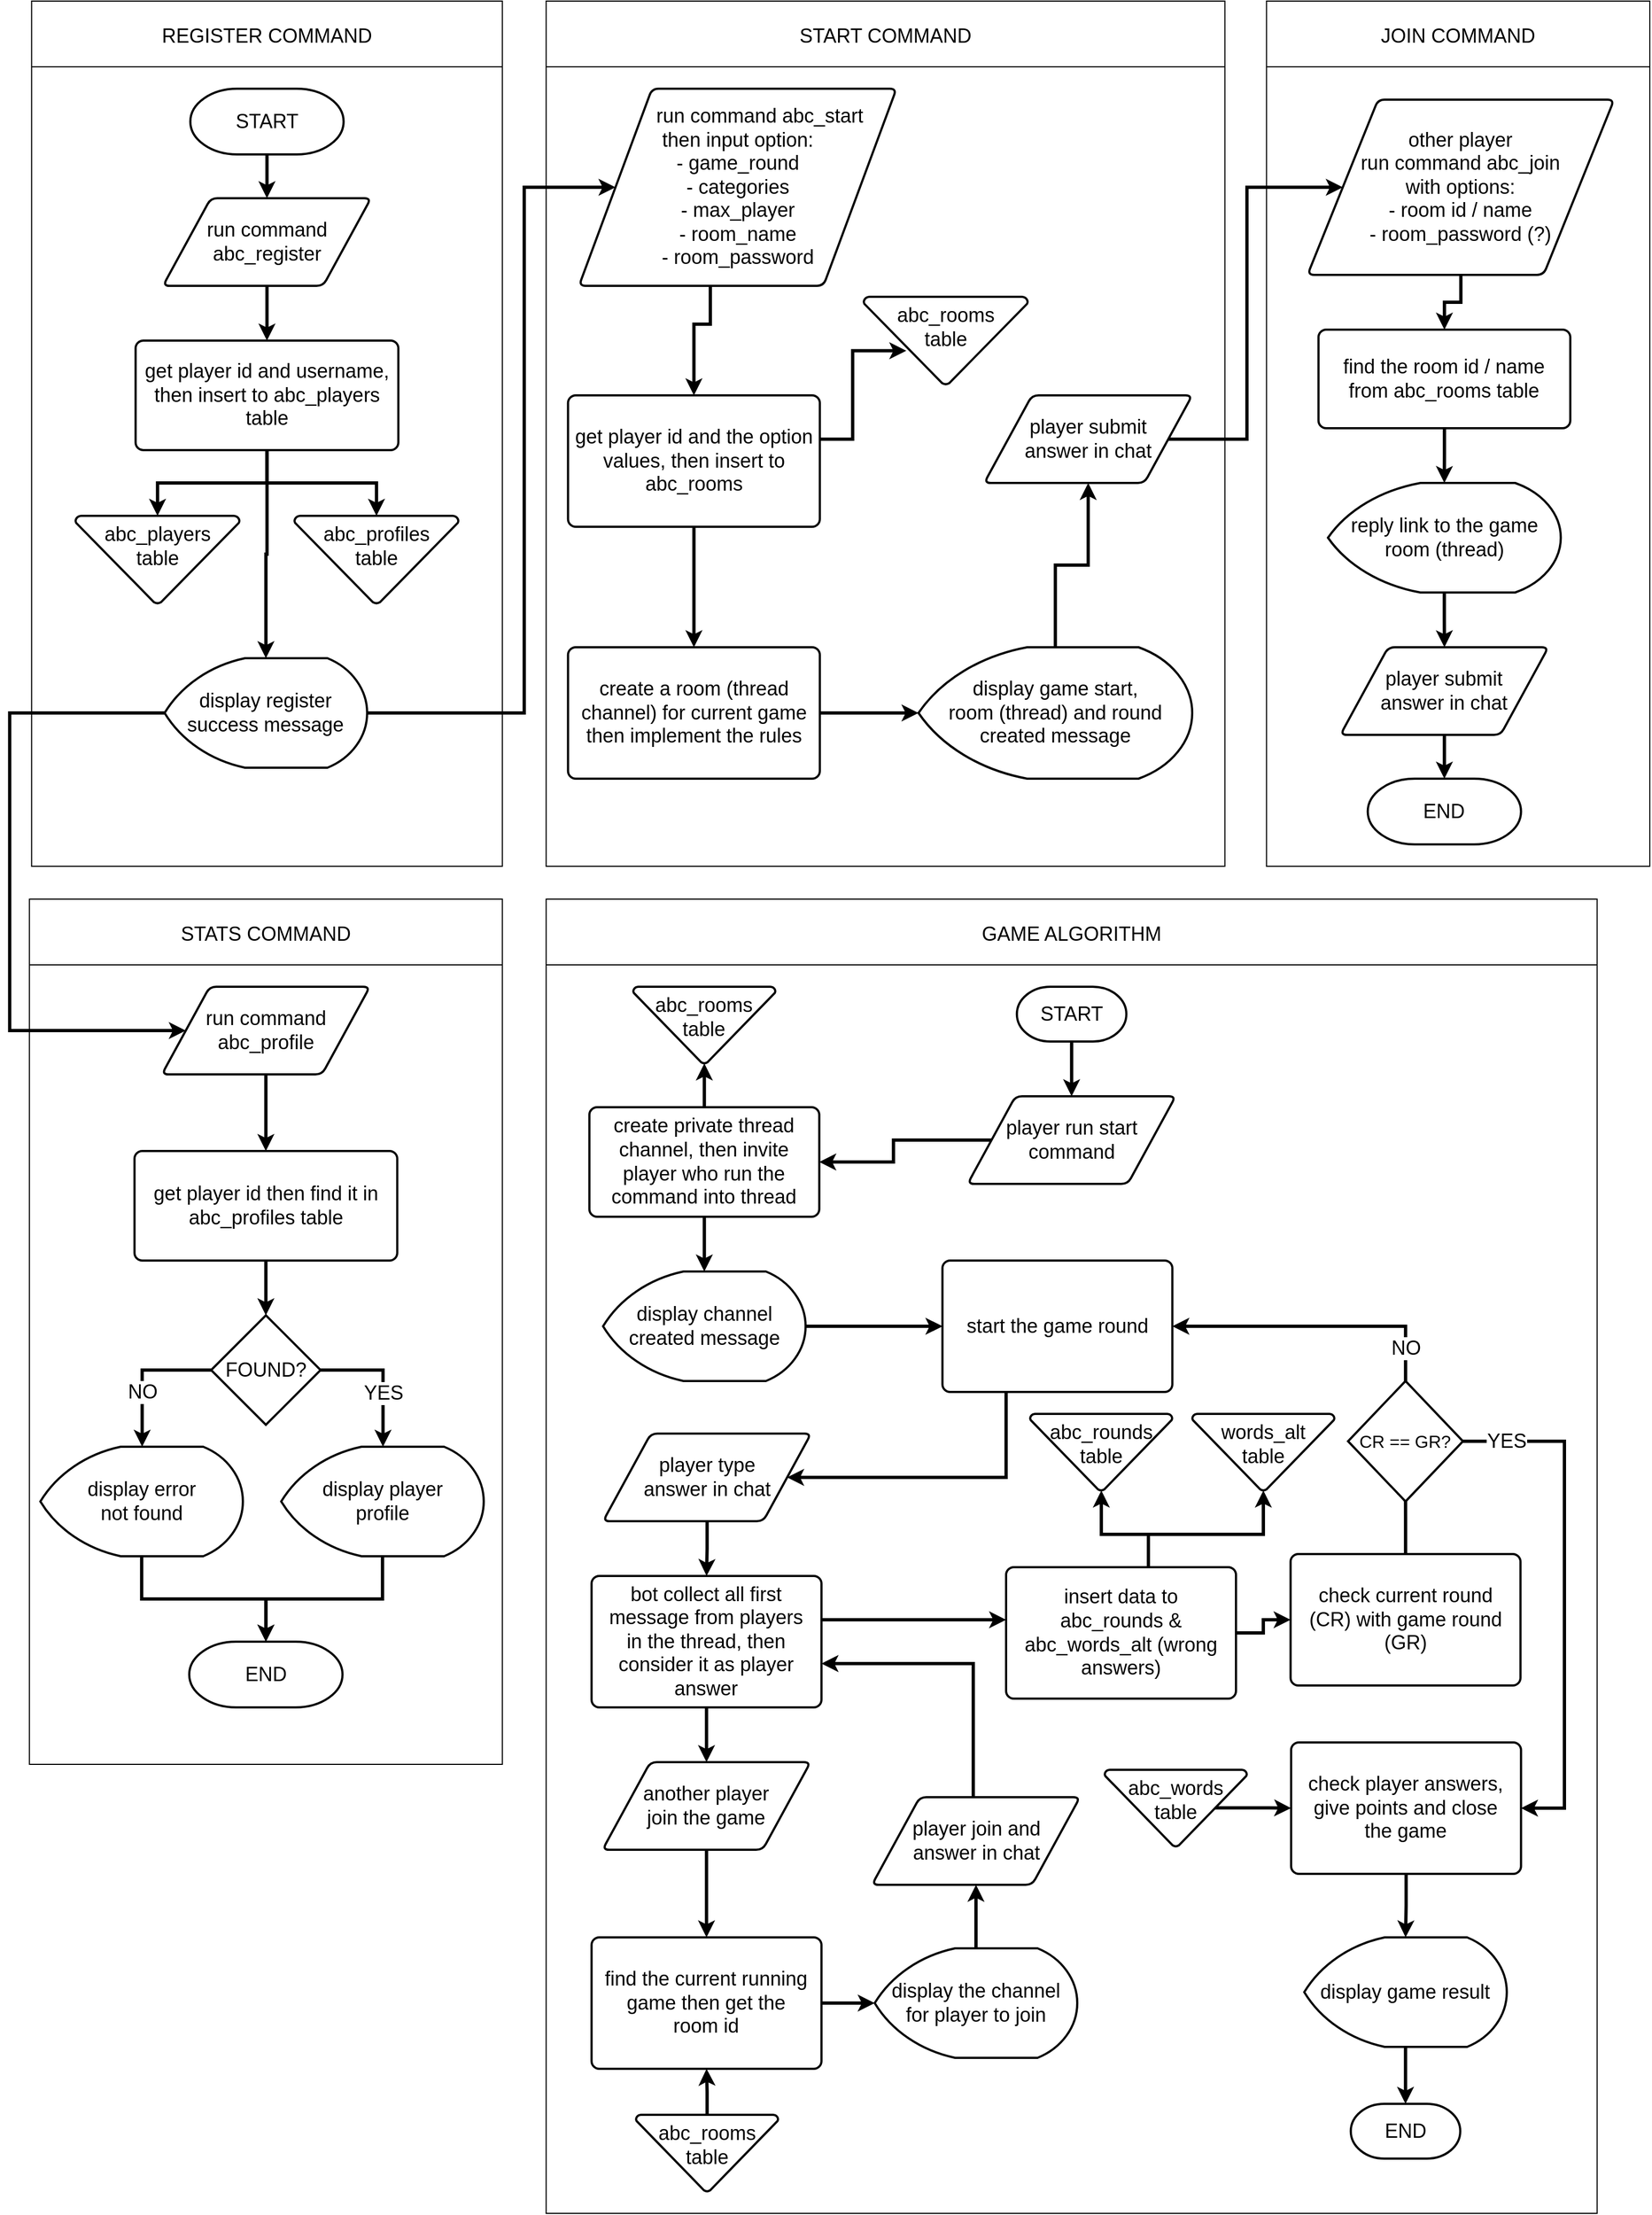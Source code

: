 <mxfile version="24.3.1" type="device">
  <diagram id="C5RBs43oDa-KdzZeNtuy" name="Page-1">
    <mxGraphModel dx="1547" dy="966" grid="1" gridSize="10" guides="1" tooltips="1" connect="1" arrows="1" fold="1" page="1" pageScale="1" pageWidth="290" pageHeight="280" math="0" shadow="0">
      <root>
        <mxCell id="WIyWlLk6GJQsqaUBKTNV-0" />
        <mxCell id="WIyWlLk6GJQsqaUBKTNV-1" parent="WIyWlLk6GJQsqaUBKTNV-0" />
        <mxCell id="TJ-vmtBEINeXQF5SDcyb-18" value="START COMMAND" style="shape=table;startSize=60;container=1;collapsible=0;childLayout=tableLayout;fontSize=18;" parent="WIyWlLk6GJQsqaUBKTNV-1" vertex="1">
          <mxGeometry x="249.86" y="-260" width="620" height="790" as="geometry" />
        </mxCell>
        <mxCell id="TJ-vmtBEINeXQF5SDcyb-19" value="" style="shape=tableRow;horizontal=0;startSize=0;swimlaneHead=0;swimlaneBody=0;strokeColor=inherit;top=0;left=0;bottom=0;right=0;collapsible=0;dropTarget=0;fillColor=none;points=[[0,0.5],[1,0.5]];portConstraint=eastwest;" parent="TJ-vmtBEINeXQF5SDcyb-18" vertex="1">
          <mxGeometry y="60" width="620" height="730" as="geometry" />
        </mxCell>
        <mxCell id="TJ-vmtBEINeXQF5SDcyb-20" value="" style="shape=partialRectangle;html=1;whiteSpace=wrap;connectable=0;strokeColor=inherit;overflow=hidden;fillColor=none;top=0;left=0;bottom=0;right=0;pointerEvents=1;" parent="TJ-vmtBEINeXQF5SDcyb-19" vertex="1">
          <mxGeometry width="620" height="730" as="geometry">
            <mxRectangle width="620" height="730" as="alternateBounds" />
          </mxGeometry>
        </mxCell>
        <mxCell id="TJ-vmtBEINeXQF5SDcyb-24" value="REGISTER COMMAND" style="shape=table;startSize=60;container=1;collapsible=0;childLayout=tableLayout;fontSize=18;" parent="WIyWlLk6GJQsqaUBKTNV-1" vertex="1">
          <mxGeometry x="-220.14" y="-260" width="430" height="790" as="geometry" />
        </mxCell>
        <mxCell id="TJ-vmtBEINeXQF5SDcyb-25" value="" style="shape=tableRow;horizontal=0;startSize=0;swimlaneHead=0;swimlaneBody=0;strokeColor=inherit;top=0;left=0;bottom=0;right=0;collapsible=0;dropTarget=0;fillColor=none;points=[[0,0.5],[1,0.5]];portConstraint=eastwest;" parent="TJ-vmtBEINeXQF5SDcyb-24" vertex="1">
          <mxGeometry y="60" width="430" height="730" as="geometry" />
        </mxCell>
        <mxCell id="TJ-vmtBEINeXQF5SDcyb-26" value="" style="shape=partialRectangle;html=1;whiteSpace=wrap;connectable=0;strokeColor=inherit;overflow=hidden;fillColor=none;top=0;left=0;bottom=0;right=0;pointerEvents=1;" parent="TJ-vmtBEINeXQF5SDcyb-25" vertex="1">
          <mxGeometry width="430" height="730" as="geometry">
            <mxRectangle width="430" height="730" as="alternateBounds" />
          </mxGeometry>
        </mxCell>
        <mxCell id="TJ-vmtBEINeXQF5SDcyb-27" value="JOIN COMMAND" style="shape=table;startSize=60;container=1;collapsible=0;childLayout=tableLayout;fontSize=18;" parent="WIyWlLk6GJQsqaUBKTNV-1" vertex="1">
          <mxGeometry x="907.86" y="-260" width="350.14" height="790" as="geometry" />
        </mxCell>
        <mxCell id="TJ-vmtBEINeXQF5SDcyb-28" value="" style="shape=tableRow;horizontal=0;startSize=0;swimlaneHead=0;swimlaneBody=0;strokeColor=inherit;top=0;left=0;bottom=0;right=0;collapsible=0;dropTarget=0;fillColor=none;points=[[0,0.5],[1,0.5]];portConstraint=eastwest;" parent="TJ-vmtBEINeXQF5SDcyb-27" vertex="1">
          <mxGeometry y="60" width="350.14" height="730" as="geometry" />
        </mxCell>
        <mxCell id="TJ-vmtBEINeXQF5SDcyb-29" value="" style="shape=partialRectangle;html=1;whiteSpace=wrap;connectable=0;strokeColor=inherit;overflow=hidden;fillColor=none;top=0;left=0;bottom=0;right=0;pointerEvents=1;" parent="TJ-vmtBEINeXQF5SDcyb-28" vertex="1">
          <mxGeometry width="350" height="730" as="geometry">
            <mxRectangle width="350" height="730" as="alternateBounds" />
          </mxGeometry>
        </mxCell>
        <mxCell id="TJ-vmtBEINeXQF5SDcyb-33" value="" style="edgeStyle=orthogonalEdgeStyle;rounded=0;orthogonalLoop=1;jettySize=auto;html=1;strokeWidth=3;" parent="WIyWlLk6GJQsqaUBKTNV-1" source="TJ-vmtBEINeXQF5SDcyb-30" target="TJ-vmtBEINeXQF5SDcyb-32" edge="1">
          <mxGeometry relative="1" as="geometry" />
        </mxCell>
        <mxCell id="TJ-vmtBEINeXQF5SDcyb-30" value="&lt;font style=&quot;font-size: 18px;&quot;&gt;run command &lt;br&gt;abc_register&lt;br&gt;&lt;/font&gt;" style="shape=parallelogram;html=1;strokeWidth=2;perimeter=parallelogramPerimeter;whiteSpace=wrap;rounded=1;arcSize=12;size=0.23;" parent="WIyWlLk6GJQsqaUBKTNV-1" vertex="1">
          <mxGeometry x="-100.14" y="-80" width="190" height="80" as="geometry" />
        </mxCell>
        <mxCell id="TJ-vmtBEINeXQF5SDcyb-31" value="" style="edgeStyle=orthogonalEdgeStyle;rounded=0;orthogonalLoop=1;jettySize=auto;html=1;strokeWidth=3;" parent="WIyWlLk6GJQsqaUBKTNV-1" source="TJ-vmtBEINeXQF5SDcyb-0" target="TJ-vmtBEINeXQF5SDcyb-30" edge="1">
          <mxGeometry relative="1" as="geometry" />
        </mxCell>
        <mxCell id="TJ-vmtBEINeXQF5SDcyb-0" value="&lt;font style=&quot;font-size: 18px;&quot;&gt;START&lt;/font&gt;" style="strokeWidth=2;html=1;shape=mxgraph.flowchart.terminator;whiteSpace=wrap;" parent="WIyWlLk6GJQsqaUBKTNV-1" vertex="1">
          <mxGeometry x="-75.14" y="-180" width="140" height="60" as="geometry" />
        </mxCell>
        <mxCell id="TJ-vmtBEINeXQF5SDcyb-37" value="" style="edgeStyle=orthogonalEdgeStyle;rounded=0;orthogonalLoop=1;jettySize=auto;html=1;strokeWidth=3;" parent="WIyWlLk6GJQsqaUBKTNV-1" source="TJ-vmtBEINeXQF5SDcyb-32" target="TJ-vmtBEINeXQF5SDcyb-36" edge="1">
          <mxGeometry relative="1" as="geometry" />
        </mxCell>
        <mxCell id="qRgpjpJHurqTUc2hLSrm-1" value="" style="edgeStyle=orthogonalEdgeStyle;rounded=0;orthogonalLoop=1;jettySize=auto;html=1;strokeWidth=3;" parent="WIyWlLk6GJQsqaUBKTNV-1" source="TJ-vmtBEINeXQF5SDcyb-32" target="qRgpjpJHurqTUc2hLSrm-0" edge="1">
          <mxGeometry relative="1" as="geometry" />
        </mxCell>
        <mxCell id="qRgpjpJHurqTUc2hLSrm-2" style="edgeStyle=orthogonalEdgeStyle;rounded=0;orthogonalLoop=1;jettySize=auto;html=1;strokeWidth=3;" parent="WIyWlLk6GJQsqaUBKTNV-1" source="TJ-vmtBEINeXQF5SDcyb-32" target="TJ-vmtBEINeXQF5SDcyb-34" edge="1">
          <mxGeometry relative="1" as="geometry" />
        </mxCell>
        <mxCell id="TJ-vmtBEINeXQF5SDcyb-32" value="&lt;font style=&quot;font-size: 18px;&quot;&gt;get player id and username, then insert to abc_players table&lt;br&gt;&lt;/font&gt;" style="rounded=1;whiteSpace=wrap;html=1;absoluteArcSize=1;arcSize=14;strokeWidth=2;" parent="WIyWlLk6GJQsqaUBKTNV-1" vertex="1">
          <mxGeometry x="-125.14" y="50" width="240" height="100" as="geometry" />
        </mxCell>
        <mxCell id="TJ-vmtBEINeXQF5SDcyb-43" style="edgeStyle=orthogonalEdgeStyle;rounded=0;orthogonalLoop=1;jettySize=auto;html=1;entryX=0;entryY=0.5;entryDx=0;entryDy=0;strokeWidth=3;" parent="WIyWlLk6GJQsqaUBKTNV-1" source="TJ-vmtBEINeXQF5SDcyb-34" target="TJ-vmtBEINeXQF5SDcyb-41" edge="1">
          <mxGeometry relative="1" as="geometry">
            <Array as="points">
              <mxPoint x="229.86" y="390" />
              <mxPoint x="229.86" y="-90" />
            </Array>
          </mxGeometry>
        </mxCell>
        <mxCell id="tKS2Doeftf1E8RGUJmwV-0" value="" style="edgeStyle=orthogonalEdgeStyle;rounded=0;orthogonalLoop=1;jettySize=auto;html=1;strokeWidth=3;" parent="WIyWlLk6GJQsqaUBKTNV-1" source="TJ-vmtBEINeXQF5SDcyb-34" target="OBPURcOy8F1kF4xGN7Fw-0" edge="1">
          <mxGeometry relative="1" as="geometry">
            <Array as="points">
              <mxPoint x="-240.14" y="390" />
              <mxPoint x="-240.14" y="680" />
            </Array>
          </mxGeometry>
        </mxCell>
        <mxCell id="TJ-vmtBEINeXQF5SDcyb-34" value="&lt;font style=&quot;font-size: 18px;&quot;&gt;display register success message&lt;/font&gt;" style="strokeWidth=2;html=1;shape=mxgraph.flowchart.display;whiteSpace=wrap;" parent="WIyWlLk6GJQsqaUBKTNV-1" vertex="1">
          <mxGeometry x="-98.64" y="340" width="185" height="100" as="geometry" />
        </mxCell>
        <mxCell id="TJ-vmtBEINeXQF5SDcyb-36" value="&lt;font style=&quot;font-size: 18px;&quot;&gt;abc_players&lt;br&gt;table&lt;/font&gt;" style="strokeWidth=2;html=1;shape=mxgraph.flowchart.merge_or_storage;whiteSpace=wrap;strokeColor=default;horizontal=1;verticalAlign=top;" parent="WIyWlLk6GJQsqaUBKTNV-1" vertex="1">
          <mxGeometry x="-180.14" y="210" width="150" height="80" as="geometry" />
        </mxCell>
        <mxCell id="TJ-vmtBEINeXQF5SDcyb-45" value="" style="edgeStyle=orthogonalEdgeStyle;rounded=0;orthogonalLoop=1;jettySize=auto;html=1;strokeWidth=3;" parent="WIyWlLk6GJQsqaUBKTNV-1" source="TJ-vmtBEINeXQF5SDcyb-41" target="TJ-vmtBEINeXQF5SDcyb-44" edge="1">
          <mxGeometry relative="1" as="geometry">
            <Array as="points">
              <mxPoint x="399.86" y="35" />
              <mxPoint x="384.86" y="35" />
            </Array>
          </mxGeometry>
        </mxCell>
        <mxCell id="TJ-vmtBEINeXQF5SDcyb-41" value="&lt;font style=&quot;font-size: 18px;&quot;&gt;&amp;nbsp;&amp;nbsp;&amp;nbsp;&amp;nbsp;&amp;nbsp;&amp;nbsp;&amp;nbsp; run command abc_start &lt;br&gt;then input option: &lt;br&gt;- game_round&lt;br&gt;- categories&lt;font&gt;&lt;br&gt;- max_player&lt;br&gt;- room_name&lt;br&gt;- room_password&lt;br&gt;&lt;/font&gt;&lt;/font&gt;" style="shape=parallelogram;html=1;strokeWidth=2;perimeter=parallelogramPerimeter;whiteSpace=wrap;rounded=1;arcSize=12;size=0.23;" parent="WIyWlLk6GJQsqaUBKTNV-1" vertex="1">
          <mxGeometry x="279.86" y="-180" width="290" height="180" as="geometry" />
        </mxCell>
        <mxCell id="Vhk4U5-7Be6q2ngZpBKr-4" value="" style="rounded=0;orthogonalLoop=1;jettySize=auto;html=1;strokeWidth=3;strokeColor=default;edgeStyle=orthogonalEdgeStyle;entryX=0.26;entryY=0.616;entryDx=0;entryDy=0;entryPerimeter=0;" parent="WIyWlLk6GJQsqaUBKTNV-1" source="TJ-vmtBEINeXQF5SDcyb-44" target="TJ-vmtBEINeXQF5SDcyb-49" edge="1">
          <mxGeometry relative="1" as="geometry">
            <Array as="points">
              <mxPoint x="529.86" y="140" />
              <mxPoint x="529.86" y="59" />
            </Array>
          </mxGeometry>
        </mxCell>
        <mxCell id="Vhk4U5-7Be6q2ngZpBKr-5" value="" style="edgeStyle=orthogonalEdgeStyle;rounded=0;orthogonalLoop=1;jettySize=auto;html=1;strokeWidth=3;" parent="WIyWlLk6GJQsqaUBKTNV-1" source="TJ-vmtBEINeXQF5SDcyb-44" target="TJ-vmtBEINeXQF5SDcyb-51" edge="1">
          <mxGeometry relative="1" as="geometry" />
        </mxCell>
        <mxCell id="TJ-vmtBEINeXQF5SDcyb-44" value="&lt;font style=&quot;font-size: 18px;&quot;&gt;get player id and the option values, then insert to abc_rooms&lt;/font&gt;" style="rounded=1;whiteSpace=wrap;html=1;absoluteArcSize=1;arcSize=14;strokeWidth=2;" parent="WIyWlLk6GJQsqaUBKTNV-1" vertex="1">
          <mxGeometry x="269.86" y="100" width="230" height="120" as="geometry" />
        </mxCell>
        <mxCell id="TJ-vmtBEINeXQF5SDcyb-46" value="STATS COMMAND" style="shape=table;startSize=60;container=1;collapsible=0;childLayout=tableLayout;fontSize=18;" parent="WIyWlLk6GJQsqaUBKTNV-1" vertex="1">
          <mxGeometry x="-222.14" y="560" width="432" height="790" as="geometry" />
        </mxCell>
        <mxCell id="TJ-vmtBEINeXQF5SDcyb-47" value="" style="shape=tableRow;horizontal=0;startSize=0;swimlaneHead=0;swimlaneBody=0;strokeColor=inherit;top=0;left=0;bottom=0;right=0;collapsible=0;dropTarget=0;fillColor=none;points=[[0,0.5],[1,0.5]];portConstraint=eastwest;" parent="TJ-vmtBEINeXQF5SDcyb-46" vertex="1">
          <mxGeometry y="60" width="432" height="730" as="geometry" />
        </mxCell>
        <mxCell id="TJ-vmtBEINeXQF5SDcyb-48" value="" style="shape=partialRectangle;html=1;whiteSpace=wrap;connectable=0;strokeColor=inherit;overflow=hidden;fillColor=none;top=0;left=0;bottom=0;right=0;pointerEvents=1;" parent="TJ-vmtBEINeXQF5SDcyb-47" vertex="1">
          <mxGeometry width="432" height="730" as="geometry">
            <mxRectangle width="432" height="730" as="alternateBounds" />
          </mxGeometry>
        </mxCell>
        <mxCell id="TJ-vmtBEINeXQF5SDcyb-49" value="&lt;font style=&quot;font-size: 18px;&quot;&gt;abc_rooms&lt;br&gt;table&lt;/font&gt;" style="strokeWidth=2;html=1;shape=mxgraph.flowchart.merge_or_storage;whiteSpace=wrap;verticalAlign=top;" parent="WIyWlLk6GJQsqaUBKTNV-1" vertex="1">
          <mxGeometry x="539.86" y="10" width="150" height="80" as="geometry" />
        </mxCell>
        <mxCell id="TJ-vmtBEINeXQF5SDcyb-54" value="" style="edgeStyle=orthogonalEdgeStyle;rounded=0;orthogonalLoop=1;jettySize=auto;html=1;strokeWidth=3;" parent="WIyWlLk6GJQsqaUBKTNV-1" source="TJ-vmtBEINeXQF5SDcyb-51" target="TJ-vmtBEINeXQF5SDcyb-53" edge="1">
          <mxGeometry relative="1" as="geometry" />
        </mxCell>
        <mxCell id="TJ-vmtBEINeXQF5SDcyb-51" value="&lt;font style=&quot;font-size: 18px;&quot;&gt;create a room (thread channel) for current game then implement the rules&lt;br&gt;&lt;/font&gt;" style="rounded=1;whiteSpace=wrap;html=1;absoluteArcSize=1;arcSize=14;strokeWidth=2;" parent="WIyWlLk6GJQsqaUBKTNV-1" vertex="1">
          <mxGeometry x="269.86" y="330" width="230" height="120" as="geometry" />
        </mxCell>
        <mxCell id="khPwtYyF7q92nj60VyBp-0" value="" style="edgeStyle=orthogonalEdgeStyle;rounded=0;orthogonalLoop=1;jettySize=auto;html=1;strokeWidth=3;" parent="WIyWlLk6GJQsqaUBKTNV-1" source="TJ-vmtBEINeXQF5SDcyb-53" target="TJ-vmtBEINeXQF5SDcyb-56" edge="1">
          <mxGeometry relative="1" as="geometry" />
        </mxCell>
        <mxCell id="TJ-vmtBEINeXQF5SDcyb-53" value="&lt;font style=&quot;font-size: 18px;&quot;&gt;display game start, &lt;br&gt;room (thread) and round created message&lt;br&gt;&lt;/font&gt;" style="strokeWidth=2;html=1;shape=mxgraph.flowchart.display;whiteSpace=wrap;verticalAlign=middle;" parent="WIyWlLk6GJQsqaUBKTNV-1" vertex="1">
          <mxGeometry x="590" y="330" width="250" height="120" as="geometry" />
        </mxCell>
        <mxCell id="khPwtYyF7q92nj60VyBp-1" value="" style="edgeStyle=orthogonalEdgeStyle;rounded=0;orthogonalLoop=1;jettySize=auto;html=1;strokeWidth=3;" parent="WIyWlLk6GJQsqaUBKTNV-1" source="TJ-vmtBEINeXQF5SDcyb-56" target="Vhk4U5-7Be6q2ngZpBKr-0" edge="1">
          <mxGeometry relative="1" as="geometry">
            <Array as="points">
              <mxPoint x="890" y="140" />
              <mxPoint x="890" y="-90" />
            </Array>
          </mxGeometry>
        </mxCell>
        <mxCell id="TJ-vmtBEINeXQF5SDcyb-56" value="&lt;font style=&quot;font-size: 18px;&quot;&gt;player submit&lt;br&gt;answer in chat&lt;br&gt;&lt;/font&gt;" style="shape=parallelogram;html=1;strokeWidth=2;perimeter=parallelogramPerimeter;whiteSpace=wrap;rounded=1;arcSize=12;size=0.23;" parent="WIyWlLk6GJQsqaUBKTNV-1" vertex="1">
          <mxGeometry x="650" y="100" width="190" height="80" as="geometry" />
        </mxCell>
        <mxCell id="Vhk4U5-7Be6q2ngZpBKr-7" value="" style="edgeStyle=orthogonalEdgeStyle;rounded=0;orthogonalLoop=1;jettySize=auto;html=1;strokeWidth=3;" parent="WIyWlLk6GJQsqaUBKTNV-1" source="Vhk4U5-7Be6q2ngZpBKr-0" target="Vhk4U5-7Be6q2ngZpBKr-6" edge="1">
          <mxGeometry relative="1" as="geometry" />
        </mxCell>
        <mxCell id="Vhk4U5-7Be6q2ngZpBKr-0" value="&lt;font style=&quot;font-size: 18px;&quot;&gt;other player&lt;br&gt;run command abc_join&lt;br&gt;with options:&lt;br&gt;- room id / name&lt;br&gt;- room_password (?)&lt;br&gt;&lt;/font&gt;" style="shape=parallelogram;html=1;strokeWidth=2;perimeter=parallelogramPerimeter;whiteSpace=wrap;rounded=1;arcSize=12;size=0.23;" parent="WIyWlLk6GJQsqaUBKTNV-1" vertex="1">
          <mxGeometry x="945.36" y="-170" width="280" height="160" as="geometry" />
        </mxCell>
        <mxCell id="Vhk4U5-7Be6q2ngZpBKr-9" value="" style="edgeStyle=orthogonalEdgeStyle;rounded=0;orthogonalLoop=1;jettySize=auto;html=1;strokeWidth=3;" parent="WIyWlLk6GJQsqaUBKTNV-1" source="Vhk4U5-7Be6q2ngZpBKr-6" target="Vhk4U5-7Be6q2ngZpBKr-8" edge="1">
          <mxGeometry relative="1" as="geometry" />
        </mxCell>
        <mxCell id="Vhk4U5-7Be6q2ngZpBKr-6" value="&lt;font style=&quot;font-size: 18px;&quot;&gt;find the room id / name &lt;br&gt;from abc_rooms table&lt;br&gt;&lt;/font&gt;" style="rounded=1;whiteSpace=wrap;html=1;absoluteArcSize=1;arcSize=14;strokeWidth=2;" parent="WIyWlLk6GJQsqaUBKTNV-1" vertex="1">
          <mxGeometry x="955.36" y="40" width="230" height="90" as="geometry" />
        </mxCell>
        <mxCell id="Vhk4U5-7Be6q2ngZpBKr-11" value="" style="edgeStyle=orthogonalEdgeStyle;rounded=0;orthogonalLoop=1;jettySize=auto;html=1;strokeWidth=3;" parent="WIyWlLk6GJQsqaUBKTNV-1" source="Vhk4U5-7Be6q2ngZpBKr-8" target="Vhk4U5-7Be6q2ngZpBKr-10" edge="1">
          <mxGeometry relative="1" as="geometry" />
        </mxCell>
        <mxCell id="Vhk4U5-7Be6q2ngZpBKr-8" value="&lt;font style=&quot;font-size: 18px;&quot;&gt;reply  link to the game &lt;br&gt;room (thread) &lt;/font&gt;&lt;font style=&quot;font-size: 18px;&quot;&gt;&lt;br&gt;&lt;/font&gt;" style="strokeWidth=2;html=1;shape=mxgraph.flowchart.display;whiteSpace=wrap;verticalAlign=middle;" parent="WIyWlLk6GJQsqaUBKTNV-1" vertex="1">
          <mxGeometry x="964.04" y="180" width="212.64" height="100" as="geometry" />
        </mxCell>
        <mxCell id="khPwtYyF7q92nj60VyBp-3" value="" style="edgeStyle=orthogonalEdgeStyle;rounded=0;orthogonalLoop=1;jettySize=auto;html=1;strokeWidth=3;" parent="WIyWlLk6GJQsqaUBKTNV-1" source="Vhk4U5-7Be6q2ngZpBKr-10" target="khPwtYyF7q92nj60VyBp-2" edge="1">
          <mxGeometry relative="1" as="geometry" />
        </mxCell>
        <mxCell id="Vhk4U5-7Be6q2ngZpBKr-10" value="&lt;font style=&quot;font-size: 18px;&quot;&gt;player submit&lt;br&gt;answer in chat&lt;br&gt;&lt;/font&gt;" style="shape=parallelogram;html=1;strokeWidth=2;perimeter=parallelogramPerimeter;whiteSpace=wrap;rounded=1;arcSize=12;size=0.23;" parent="WIyWlLk6GJQsqaUBKTNV-1" vertex="1">
          <mxGeometry x="975.36" y="330" width="190" height="80" as="geometry" />
        </mxCell>
        <mxCell id="Vhk4U5-7Be6q2ngZpBKr-15" value="" style="edgeStyle=orthogonalEdgeStyle;rounded=0;orthogonalLoop=1;jettySize=auto;html=1;strokeWidth=3;" parent="WIyWlLk6GJQsqaUBKTNV-1" edge="1">
          <mxGeometry relative="1" as="geometry">
            <Array as="points">
              <mxPoint x="1409.86" y="360" />
              <mxPoint x="1409.86" y="360" />
            </Array>
            <mxPoint x="1409.857" y="300" as="targetPoint" />
          </mxGeometry>
        </mxCell>
        <mxCell id="9ZJagXFIJkBSP9IukB3M-2" value="" style="edgeStyle=orthogonalEdgeStyle;rounded=0;orthogonalLoop=1;jettySize=auto;html=1;strokeWidth=3;" parent="WIyWlLk6GJQsqaUBKTNV-1" edge="1">
          <mxGeometry relative="1" as="geometry">
            <mxPoint x="1569.86" y="440" as="targetPoint" />
          </mxGeometry>
        </mxCell>
        <mxCell id="9ZJagXFIJkBSP9IukB3M-22" value="" style="edgeStyle=orthogonalEdgeStyle;rounded=0;orthogonalLoop=1;jettySize=auto;html=1;strokeWidth=3;" parent="WIyWlLk6GJQsqaUBKTNV-1" edge="1">
          <mxGeometry relative="1" as="geometry">
            <mxPoint x="1694.86" y="120" as="targetPoint" />
          </mxGeometry>
        </mxCell>
        <mxCell id="OBPURcOy8F1kF4xGN7Fw-19" value="&lt;font style=&quot;font-size: 18px;&quot;&gt;YES&lt;/font&gt;" style="edgeLabel;html=1;align=center;verticalAlign=middle;resizable=0;points=[];" parent="9ZJagXFIJkBSP9IukB3M-22" vertex="1" connectable="0">
          <mxGeometry x="-0.071" y="3" relative="1" as="geometry">
            <mxPoint y="1" as="offset" />
          </mxGeometry>
        </mxCell>
        <mxCell id="9ZJagXFIJkBSP9IukB3M-23" value="" style="edgeStyle=orthogonalEdgeStyle;rounded=0;orthogonalLoop=1;jettySize=auto;html=1;strokeWidth=3;" parent="WIyWlLk6GJQsqaUBKTNV-1" edge="1">
          <mxGeometry relative="1" as="geometry">
            <Array as="points">
              <mxPoint x="1859.86" y="255" />
              <mxPoint x="1859.86" y="-95" />
            </Array>
            <mxPoint x="1809.86" y="-95.0" as="targetPoint" />
          </mxGeometry>
        </mxCell>
        <mxCell id="OBPURcOy8F1kF4xGN7Fw-22" value="&lt;font style=&quot;font-size: 18px;&quot;&gt;NO&lt;/font&gt;" style="edgeLabel;html=1;align=center;verticalAlign=middle;resizable=0;points=[];" parent="9ZJagXFIJkBSP9IukB3M-23" vertex="1" connectable="0">
          <mxGeometry x="-0.767" relative="1" as="geometry">
            <mxPoint x="1" as="offset" />
          </mxGeometry>
        </mxCell>
        <mxCell id="9ZJagXFIJkBSP9IukB3M-3" value="" style="edgeStyle=orthogonalEdgeStyle;rounded=0;orthogonalLoop=1;jettySize=auto;html=1;strokeWidth=3;" parent="WIyWlLk6GJQsqaUBKTNV-1" edge="1">
          <mxGeometry relative="1" as="geometry">
            <mxPoint x="1694.86" y="310" as="targetPoint" />
          </mxGeometry>
        </mxCell>
        <mxCell id="9ZJagXFIJkBSP9IukB3M-21" value="" style="edgeStyle=orthogonalEdgeStyle;rounded=0;orthogonalLoop=1;jettySize=auto;html=1;strokeWidth=3;" parent="WIyWlLk6GJQsqaUBKTNV-1" edge="1">
          <mxGeometry relative="1" as="geometry">
            <mxPoint x="1504.86" y="55" as="targetPoint" />
          </mxGeometry>
        </mxCell>
        <mxCell id="9ZJagXFIJkBSP9IukB3M-24" value="" style="edgeStyle=orthogonalEdgeStyle;rounded=0;orthogonalLoop=1;jettySize=auto;html=1;strokeWidth=3;" parent="WIyWlLk6GJQsqaUBKTNV-1" edge="1">
          <mxGeometry relative="1" as="geometry">
            <mxPoint x="1579.86" y="-105" as="sourcePoint" />
          </mxGeometry>
        </mxCell>
        <mxCell id="9ZJagXFIJkBSP9IukB3M-35" value="" style="edgeStyle=orthogonalEdgeStyle;rounded=0;orthogonalLoop=1;jettySize=auto;html=1;strokeWidth=3;" parent="WIyWlLk6GJQsqaUBKTNV-1" edge="1">
          <mxGeometry relative="1" as="geometry">
            <mxPoint x="1344.86" y="55" as="sourcePoint" />
          </mxGeometry>
        </mxCell>
        <mxCell id="9ZJagXFIJkBSP9IukB3M-37" value="" style="edgeStyle=orthogonalEdgeStyle;rounded=0;orthogonalLoop=1;jettySize=auto;html=1;strokeWidth=3;" parent="WIyWlLk6GJQsqaUBKTNV-1" edge="1">
          <mxGeometry relative="1" as="geometry">
            <mxPoint x="1899.86" y="370" as="sourcePoint" />
          </mxGeometry>
        </mxCell>
        <mxCell id="OBPURcOy8F1kF4xGN7Fw-3" value="" style="edgeStyle=orthogonalEdgeStyle;rounded=0;orthogonalLoop=1;jettySize=auto;html=1;strokeWidth=3;" parent="WIyWlLk6GJQsqaUBKTNV-1" source="OBPURcOy8F1kF4xGN7Fw-0" target="OBPURcOy8F1kF4xGN7Fw-2" edge="1">
          <mxGeometry relative="1" as="geometry" />
        </mxCell>
        <mxCell id="OBPURcOy8F1kF4xGN7Fw-0" value="&lt;font style=&quot;font-size: 18px;&quot;&gt;run command &lt;br&gt;abc_profile&lt;br&gt;&lt;/font&gt;" style="shape=parallelogram;html=1;strokeWidth=2;perimeter=parallelogramPerimeter;whiteSpace=wrap;rounded=1;arcSize=12;size=0.23;" parent="WIyWlLk6GJQsqaUBKTNV-1" vertex="1">
          <mxGeometry x="-101.14" y="640" width="190" height="80" as="geometry" />
        </mxCell>
        <mxCell id="OBPURcOy8F1kF4xGN7Fw-10" value="" style="edgeStyle=orthogonalEdgeStyle;rounded=0;orthogonalLoop=1;jettySize=auto;html=1;strokeWidth=3;" parent="WIyWlLk6GJQsqaUBKTNV-1" source="OBPURcOy8F1kF4xGN7Fw-2" target="OBPURcOy8F1kF4xGN7Fw-9" edge="1">
          <mxGeometry relative="1" as="geometry" />
        </mxCell>
        <mxCell id="OBPURcOy8F1kF4xGN7Fw-2" value="&lt;font style=&quot;font-size: 18px;&quot;&gt;get player id then find it in abc_profiles table&lt;br&gt;&lt;/font&gt;" style="rounded=1;whiteSpace=wrap;html=1;absoluteArcSize=1;arcSize=14;strokeWidth=2;" parent="WIyWlLk6GJQsqaUBKTNV-1" vertex="1">
          <mxGeometry x="-126.14" y="790" width="240" height="100" as="geometry" />
        </mxCell>
        <mxCell id="khPwtYyF7q92nj60VyBp-10" value="" style="edgeStyle=orthogonalEdgeStyle;rounded=0;orthogonalLoop=1;jettySize=auto;html=1;strokeWidth=3;" parent="WIyWlLk6GJQsqaUBKTNV-1" source="OBPURcOy8F1kF4xGN7Fw-4" target="khPwtYyF7q92nj60VyBp-9" edge="1">
          <mxGeometry relative="1" as="geometry" />
        </mxCell>
        <mxCell id="OBPURcOy8F1kF4xGN7Fw-4" value="&lt;font style=&quot;font-size: 18px;&quot;&gt;display player &lt;br&gt;profile&lt;br&gt;&lt;/font&gt;" style="strokeWidth=2;html=1;shape=mxgraph.flowchart.display;whiteSpace=wrap;" parent="WIyWlLk6GJQsqaUBKTNV-1" vertex="1">
          <mxGeometry x="7.86" y="1060" width="185" height="100" as="geometry" />
        </mxCell>
        <mxCell id="khPwtYyF7q92nj60VyBp-11" value="" style="edgeStyle=orthogonalEdgeStyle;rounded=0;orthogonalLoop=1;jettySize=auto;html=1;strokeWidth=3;" parent="WIyWlLk6GJQsqaUBKTNV-1" source="OBPURcOy8F1kF4xGN7Fw-8" target="khPwtYyF7q92nj60VyBp-9" edge="1">
          <mxGeometry relative="1" as="geometry" />
        </mxCell>
        <mxCell id="OBPURcOy8F1kF4xGN7Fw-8" value="&lt;font style=&quot;font-size: 18px;&quot;&gt;display error&lt;br&gt;not found&lt;br&gt;&lt;/font&gt;" style="strokeWidth=2;html=1;shape=mxgraph.flowchart.display;whiteSpace=wrap;" parent="WIyWlLk6GJQsqaUBKTNV-1" vertex="1">
          <mxGeometry x="-212.14" y="1060" width="185" height="100" as="geometry" />
        </mxCell>
        <mxCell id="OBPURcOy8F1kF4xGN7Fw-11" value="" style="edgeStyle=orthogonalEdgeStyle;rounded=0;orthogonalLoop=1;jettySize=auto;html=1;strokeWidth=3;" parent="WIyWlLk6GJQsqaUBKTNV-1" source="OBPURcOy8F1kF4xGN7Fw-9" target="OBPURcOy8F1kF4xGN7Fw-8" edge="1">
          <mxGeometry relative="1" as="geometry">
            <Array as="points">
              <mxPoint x="-119.14" y="990" />
            </Array>
          </mxGeometry>
        </mxCell>
        <mxCell id="OBPURcOy8F1kF4xGN7Fw-18" value="&lt;font style=&quot;font-size: 18px;&quot;&gt;NO&lt;/font&gt;" style="edgeLabel;html=1;align=center;verticalAlign=middle;resizable=0;points=[];" parent="OBPURcOy8F1kF4xGN7Fw-11" vertex="1" connectable="0">
          <mxGeometry x="0.259" relative="1" as="geometry">
            <mxPoint y="-1" as="offset" />
          </mxGeometry>
        </mxCell>
        <mxCell id="OBPURcOy8F1kF4xGN7Fw-12" value="" style="edgeStyle=orthogonalEdgeStyle;rounded=0;orthogonalLoop=1;jettySize=auto;html=1;strokeWidth=3;" parent="WIyWlLk6GJQsqaUBKTNV-1" source="OBPURcOy8F1kF4xGN7Fw-9" target="OBPURcOy8F1kF4xGN7Fw-4" edge="1">
          <mxGeometry relative="1" as="geometry">
            <Array as="points">
              <mxPoint x="100.86" y="990" />
            </Array>
          </mxGeometry>
        </mxCell>
        <mxCell id="OBPURcOy8F1kF4xGN7Fw-14" value="&lt;font style=&quot;font-size: 18px;&quot;&gt;YES&lt;/font&gt;" style="edgeLabel;html=1;align=center;verticalAlign=middle;resizable=0;points=[];" parent="OBPURcOy8F1kF4xGN7Fw-12" vertex="1" connectable="0">
          <mxGeometry x="0.201" relative="1" as="geometry">
            <mxPoint y="1" as="offset" />
          </mxGeometry>
        </mxCell>
        <mxCell id="OBPURcOy8F1kF4xGN7Fw-9" value="&lt;font style=&quot;font-size: 18px;&quot;&gt;FOUND?&lt;/font&gt;" style="strokeWidth=2;html=1;shape=mxgraph.flowchart.decision;whiteSpace=wrap;" parent="WIyWlLk6GJQsqaUBKTNV-1" vertex="1">
          <mxGeometry x="-56.14" y="940" width="100" height="100" as="geometry" />
        </mxCell>
        <mxCell id="qRgpjpJHurqTUc2hLSrm-0" value="&lt;font style=&quot;font-size: 18px;&quot;&gt;abc_profiles&lt;br&gt;table&lt;/font&gt;" style="strokeWidth=2;html=1;shape=mxgraph.flowchart.merge_or_storage;whiteSpace=wrap;strokeColor=default;horizontal=1;verticalAlign=top;" parent="WIyWlLk6GJQsqaUBKTNV-1" vertex="1">
          <mxGeometry x="19.86" y="210" width="150" height="80" as="geometry" />
        </mxCell>
        <mxCell id="DJKlfyShg2BTwDeF1bZb-0" value="GAME ALGORITHM" style="shape=table;startSize=60;container=1;collapsible=0;childLayout=tableLayout;fontSize=18;" parent="WIyWlLk6GJQsqaUBKTNV-1" vertex="1">
          <mxGeometry x="249.86" y="560" width="960" height="1200" as="geometry" />
        </mxCell>
        <mxCell id="DJKlfyShg2BTwDeF1bZb-1" value="" style="shape=tableRow;horizontal=0;startSize=0;swimlaneHead=0;swimlaneBody=0;strokeColor=inherit;top=0;left=0;bottom=0;right=0;collapsible=0;dropTarget=0;fillColor=none;points=[[0,0.5],[1,0.5]];portConstraint=eastwest;" parent="DJKlfyShg2BTwDeF1bZb-0" vertex="1">
          <mxGeometry y="60" width="960" height="1140" as="geometry" />
        </mxCell>
        <mxCell id="DJKlfyShg2BTwDeF1bZb-2" value="" style="shape=partialRectangle;html=1;whiteSpace=wrap;connectable=0;strokeColor=inherit;overflow=hidden;fillColor=none;top=0;left=0;bottom=0;right=0;pointerEvents=1;" parent="DJKlfyShg2BTwDeF1bZb-1" vertex="1">
          <mxGeometry width="960" height="1140" as="geometry">
            <mxRectangle width="960" height="1140" as="alternateBounds" />
          </mxGeometry>
        </mxCell>
        <mxCell id="DJKlfyShg2BTwDeF1bZb-25" value="" style="edgeStyle=orthogonalEdgeStyle;rounded=0;orthogonalLoop=1;jettySize=auto;html=1;strokeWidth=3;" parent="WIyWlLk6GJQsqaUBKTNV-1" source="DJKlfyShg2BTwDeF1bZb-3" target="DJKlfyShg2BTwDeF1bZb-24" edge="1">
          <mxGeometry relative="1" as="geometry" />
        </mxCell>
        <mxCell id="DJKlfyShg2BTwDeF1bZb-3" value="&lt;font style=&quot;font-size: 18px;&quot;&gt;START&lt;/font&gt;" style="strokeWidth=2;html=1;shape=mxgraph.flowchart.terminator;whiteSpace=wrap;" parent="WIyWlLk6GJQsqaUBKTNV-1" vertex="1">
          <mxGeometry x="679.86" y="640" width="100" height="50" as="geometry" />
        </mxCell>
        <mxCell id="DJKlfyShg2BTwDeF1bZb-12" value="" style="edgeStyle=orthogonalEdgeStyle;rounded=0;orthogonalLoop=1;jettySize=auto;html=1;strokeWidth=3;" parent="WIyWlLk6GJQsqaUBKTNV-1" edge="1">
          <mxGeometry relative="1" as="geometry">
            <mxPoint x="-545" y="1050" as="targetPoint" />
          </mxGeometry>
        </mxCell>
        <mxCell id="DJKlfyShg2BTwDeF1bZb-14" value="" style="edgeStyle=orthogonalEdgeStyle;rounded=0;orthogonalLoop=1;jettySize=auto;html=1;strokeWidth=3;" parent="WIyWlLk6GJQsqaUBKTNV-1" edge="1">
          <mxGeometry relative="1" as="geometry">
            <mxPoint x="-113.15" y="960" as="sourcePoint" />
          </mxGeometry>
        </mxCell>
        <mxCell id="DJKlfyShg2BTwDeF1bZb-20" value="" style="edgeStyle=orthogonalEdgeStyle;rounded=0;orthogonalLoop=1;jettySize=auto;html=1;strokeWidth=3;" parent="WIyWlLk6GJQsqaUBKTNV-1" edge="1">
          <mxGeometry relative="1" as="geometry">
            <mxPoint x="215" y="1054.0" as="targetPoint" />
          </mxGeometry>
        </mxCell>
        <mxCell id="DJKlfyShg2BTwDeF1bZb-18" value="" style="edgeStyle=orthogonalEdgeStyle;rounded=0;orthogonalLoop=1;jettySize=auto;html=1;strokeWidth=3;" parent="WIyWlLk6GJQsqaUBKTNV-1" edge="1">
          <mxGeometry relative="1" as="geometry">
            <mxPoint x="-545" y="1150" as="sourcePoint" />
          </mxGeometry>
        </mxCell>
        <mxCell id="DJKlfyShg2BTwDeF1bZb-16" value="" style="edgeStyle=orthogonalEdgeStyle;rounded=0;orthogonalLoop=1;jettySize=auto;html=1;strokeWidth=3;" parent="WIyWlLk6GJQsqaUBKTNV-1" edge="1">
          <mxGeometry relative="1" as="geometry">
            <mxPoint x="-294" y="1010" as="sourcePoint" />
          </mxGeometry>
        </mxCell>
        <mxCell id="DJKlfyShg2BTwDeF1bZb-22" value="" style="edgeStyle=orthogonalEdgeStyle;rounded=0;orthogonalLoop=1;jettySize=auto;html=1;strokeWidth=3;" parent="WIyWlLk6GJQsqaUBKTNV-1" edge="1">
          <mxGeometry relative="1" as="geometry">
            <mxPoint x="-123.15" y="1104.0" as="targetPoint" />
          </mxGeometry>
        </mxCell>
        <mxCell id="DJKlfyShg2BTwDeF1bZb-27" value="" style="edgeStyle=orthogonalEdgeStyle;rounded=0;orthogonalLoop=1;jettySize=auto;html=1;strokeWidth=3;" parent="WIyWlLk6GJQsqaUBKTNV-1" source="DJKlfyShg2BTwDeF1bZb-24" target="DJKlfyShg2BTwDeF1bZb-26" edge="1">
          <mxGeometry relative="1" as="geometry" />
        </mxCell>
        <mxCell id="DJKlfyShg2BTwDeF1bZb-24" value="&lt;font style=&quot;font-size: 18px;&quot;&gt;player run start command&lt;br&gt;&lt;/font&gt;" style="shape=parallelogram;html=1;strokeWidth=2;perimeter=parallelogramPerimeter;whiteSpace=wrap;rounded=1;arcSize=12;size=0.23;spacingLeft=20;spacingRight=20;" parent="WIyWlLk6GJQsqaUBKTNV-1" vertex="1">
          <mxGeometry x="634.86" y="740" width="190" height="80" as="geometry" />
        </mxCell>
        <mxCell id="DJKlfyShg2BTwDeF1bZb-38" value="" style="edgeStyle=orthogonalEdgeStyle;rounded=0;orthogonalLoop=1;jettySize=auto;html=1;strokeWidth=3;" parent="WIyWlLk6GJQsqaUBKTNV-1" source="DJKlfyShg2BTwDeF1bZb-26" target="DJKlfyShg2BTwDeF1bZb-36" edge="1">
          <mxGeometry relative="1" as="geometry" />
        </mxCell>
        <mxCell id="DJKlfyShg2BTwDeF1bZb-94" value="" style="edgeStyle=orthogonalEdgeStyle;rounded=0;orthogonalLoop=1;jettySize=auto;html=1;strokeWidth=3;" parent="WIyWlLk6GJQsqaUBKTNV-1" source="DJKlfyShg2BTwDeF1bZb-26" target="DJKlfyShg2BTwDeF1bZb-34" edge="1">
          <mxGeometry relative="1" as="geometry" />
        </mxCell>
        <mxCell id="DJKlfyShg2BTwDeF1bZb-26" value="&lt;font style=&quot;font-size: 18px;&quot;&gt;create private thread channel, then invite player who run the command into thread&lt;br&gt;&lt;/font&gt;" style="rounded=1;whiteSpace=wrap;html=1;absoluteArcSize=1;arcSize=14;strokeWidth=2;spacingLeft=10;spacingRight=10;" parent="WIyWlLk6GJQsqaUBKTNV-1" vertex="1">
          <mxGeometry x="289.36" y="750" width="210" height="100" as="geometry" />
        </mxCell>
        <mxCell id="DJKlfyShg2BTwDeF1bZb-43" value="" style="edgeStyle=orthogonalEdgeStyle;rounded=0;orthogonalLoop=1;jettySize=auto;html=1;strokeWidth=3;" parent="WIyWlLk6GJQsqaUBKTNV-1" source="DJKlfyShg2BTwDeF1bZb-29" target="DJKlfyShg2BTwDeF1bZb-31" edge="1">
          <mxGeometry relative="1" as="geometry" />
        </mxCell>
        <mxCell id="DJKlfyShg2BTwDeF1bZb-29" value="&lt;font style=&quot;font-size: 18px;&quot;&gt;player type answer in chat&lt;br&gt;&lt;/font&gt;" style="shape=parallelogram;html=1;strokeWidth=2;perimeter=parallelogramPerimeter;whiteSpace=wrap;rounded=1;arcSize=12;size=0.23;spacingLeft=20;spacingRight=20;" parent="WIyWlLk6GJQsqaUBKTNV-1" vertex="1">
          <mxGeometry x="301.86" y="1048" width="190" height="80" as="geometry" />
        </mxCell>
        <mxCell id="DJKlfyShg2BTwDeF1bZb-45" value="" style="edgeStyle=orthogonalEdgeStyle;rounded=0;orthogonalLoop=1;jettySize=auto;html=1;strokeWidth=3;" parent="WIyWlLk6GJQsqaUBKTNV-1" source="DJKlfyShg2BTwDeF1bZb-31" target="DJKlfyShg2BTwDeF1bZb-44" edge="1">
          <mxGeometry relative="1" as="geometry" />
        </mxCell>
        <mxCell id="DJKlfyShg2BTwDeF1bZb-67" value="" style="edgeStyle=orthogonalEdgeStyle;rounded=0;orthogonalLoop=1;jettySize=auto;html=1;strokeWidth=3;" parent="WIyWlLk6GJQsqaUBKTNV-1" source="DJKlfyShg2BTwDeF1bZb-31" target="DJKlfyShg2BTwDeF1bZb-59" edge="1">
          <mxGeometry relative="1" as="geometry">
            <Array as="points">
              <mxPoint x="589.86" y="1218" />
              <mxPoint x="589.86" y="1218" />
            </Array>
          </mxGeometry>
        </mxCell>
        <mxCell id="DJKlfyShg2BTwDeF1bZb-31" value="&lt;font style=&quot;font-size: 18px;&quot;&gt;bot collect all first message from players in the thread, then consider it as player answer&lt;br&gt;&lt;/font&gt;" style="rounded=1;whiteSpace=wrap;html=1;absoluteArcSize=1;arcSize=14;strokeWidth=2;spacingLeft=10;spacingRight=10;" parent="WIyWlLk6GJQsqaUBKTNV-1" vertex="1">
          <mxGeometry x="291.36" y="1178" width="210" height="120" as="geometry" />
        </mxCell>
        <mxCell id="DJKlfyShg2BTwDeF1bZb-34" value="&lt;font style=&quot;font-size: 18px;&quot;&gt;abc_rooms&lt;br&gt;table&lt;/font&gt;" style="strokeWidth=2;html=1;shape=mxgraph.flowchart.merge_or_storage;whiteSpace=wrap;verticalAlign=top;" parent="WIyWlLk6GJQsqaUBKTNV-1" vertex="1">
          <mxGeometry x="329.36" y="640" width="130" height="70" as="geometry" />
        </mxCell>
        <mxCell id="DJKlfyShg2BTwDeF1bZb-40" value="" style="edgeStyle=orthogonalEdgeStyle;rounded=0;orthogonalLoop=1;jettySize=auto;html=1;strokeWidth=3;" parent="WIyWlLk6GJQsqaUBKTNV-1" source="DJKlfyShg2BTwDeF1bZb-36" target="DJKlfyShg2BTwDeF1bZb-39" edge="1">
          <mxGeometry relative="1" as="geometry" />
        </mxCell>
        <mxCell id="DJKlfyShg2BTwDeF1bZb-76" value="" style="edgeStyle=orthogonalEdgeStyle;rounded=0;orthogonalLoop=1;jettySize=auto;html=1;" parent="WIyWlLk6GJQsqaUBKTNV-1" source="DJKlfyShg2BTwDeF1bZb-36" target="DJKlfyShg2BTwDeF1bZb-39" edge="1">
          <mxGeometry relative="1" as="geometry" />
        </mxCell>
        <mxCell id="DJKlfyShg2BTwDeF1bZb-36" value="&lt;font style=&quot;font-size: 18px;&quot;&gt;display channel created message&lt;br&gt;&lt;/font&gt;" style="strokeWidth=2;html=1;shape=mxgraph.flowchart.display;whiteSpace=wrap;spacingLeft=10;spacingRight=10;" parent="WIyWlLk6GJQsqaUBKTNV-1" vertex="1">
          <mxGeometry x="301.86" y="900" width="185" height="100" as="geometry" />
        </mxCell>
        <mxCell id="DJKlfyShg2BTwDeF1bZb-42" value="" style="edgeStyle=orthogonalEdgeStyle;rounded=0;orthogonalLoop=1;jettySize=auto;html=1;strokeWidth=3;" parent="WIyWlLk6GJQsqaUBKTNV-1" source="DJKlfyShg2BTwDeF1bZb-39" target="DJKlfyShg2BTwDeF1bZb-29" edge="1">
          <mxGeometry relative="1" as="geometry">
            <Array as="points">
              <mxPoint x="670" y="1088" />
            </Array>
          </mxGeometry>
        </mxCell>
        <mxCell id="DJKlfyShg2BTwDeF1bZb-39" value="&lt;font style=&quot;font-size: 18px;&quot;&gt;start the game round&lt;br&gt;&lt;/font&gt;" style="rounded=1;whiteSpace=wrap;html=1;absoluteArcSize=1;arcSize=14;strokeWidth=2;spacingLeft=10;spacingRight=10;" parent="WIyWlLk6GJQsqaUBKTNV-1" vertex="1">
          <mxGeometry x="611.86" y="890" width="210" height="120" as="geometry" />
        </mxCell>
        <mxCell id="DJKlfyShg2BTwDeF1bZb-47" value="" style="edgeStyle=orthogonalEdgeStyle;rounded=0;orthogonalLoop=1;jettySize=auto;html=1;strokeWidth=3;" parent="WIyWlLk6GJQsqaUBKTNV-1" source="DJKlfyShg2BTwDeF1bZb-44" target="DJKlfyShg2BTwDeF1bZb-46" edge="1">
          <mxGeometry relative="1" as="geometry" />
        </mxCell>
        <mxCell id="DJKlfyShg2BTwDeF1bZb-44" value="&lt;font style=&quot;font-size: 18px;&quot;&gt;another player join the game&lt;br&gt;&lt;/font&gt;" style="shape=parallelogram;html=1;strokeWidth=2;perimeter=parallelogramPerimeter;whiteSpace=wrap;rounded=1;arcSize=12;size=0.23;spacingLeft=20;spacingRight=20;spacing=2;" parent="WIyWlLk6GJQsqaUBKTNV-1" vertex="1">
          <mxGeometry x="301.36" y="1348" width="190" height="80" as="geometry" />
        </mxCell>
        <mxCell id="khPwtYyF7q92nj60VyBp-5" value="" style="edgeStyle=orthogonalEdgeStyle;rounded=0;orthogonalLoop=1;jettySize=auto;html=1;strokeWidth=3;" parent="WIyWlLk6GJQsqaUBKTNV-1" source="DJKlfyShg2BTwDeF1bZb-46" target="DJKlfyShg2BTwDeF1bZb-54" edge="1">
          <mxGeometry relative="1" as="geometry" />
        </mxCell>
        <mxCell id="DJKlfyShg2BTwDeF1bZb-46" value="&lt;font style=&quot;font-size: 18px;&quot;&gt;find the current running game then get the room id&lt;br&gt;&lt;/font&gt;" style="rounded=1;whiteSpace=wrap;html=1;absoluteArcSize=1;arcSize=14;strokeWidth=2;spacingLeft=10;spacingRight=10;" parent="WIyWlLk6GJQsqaUBKTNV-1" vertex="1">
          <mxGeometry x="291.36" y="1508" width="210" height="120" as="geometry" />
        </mxCell>
        <mxCell id="DJKlfyShg2BTwDeF1bZb-78" value="" style="edgeStyle=orthogonalEdgeStyle;rounded=0;orthogonalLoop=1;jettySize=auto;html=1;strokeWidth=3;" parent="WIyWlLk6GJQsqaUBKTNV-1" source="DJKlfyShg2BTwDeF1bZb-50" target="DJKlfyShg2BTwDeF1bZb-46" edge="1">
          <mxGeometry relative="1" as="geometry" />
        </mxCell>
        <mxCell id="DJKlfyShg2BTwDeF1bZb-50" value="&lt;font style=&quot;font-size: 18px;&quot;&gt;abc_rooms&lt;br&gt;table&lt;/font&gt;" style="strokeWidth=2;html=1;shape=mxgraph.flowchart.merge_or_storage;whiteSpace=wrap;verticalAlign=top;" parent="WIyWlLk6GJQsqaUBKTNV-1" vertex="1">
          <mxGeometry x="331.86" y="1670" width="130" height="70" as="geometry" />
        </mxCell>
        <mxCell id="DJKlfyShg2BTwDeF1bZb-74" value="" style="edgeStyle=orthogonalEdgeStyle;rounded=0;orthogonalLoop=1;jettySize=auto;html=1;strokeWidth=3;" parent="WIyWlLk6GJQsqaUBKTNV-1" source="DJKlfyShg2BTwDeF1bZb-54" target="DJKlfyShg2BTwDeF1bZb-56" edge="1">
          <mxGeometry relative="1" as="geometry" />
        </mxCell>
        <mxCell id="DJKlfyShg2BTwDeF1bZb-54" value="&lt;font style=&quot;font-size: 18px;&quot;&gt;display the channel for player to join&lt;br&gt;&lt;/font&gt;" style="strokeWidth=2;html=1;shape=mxgraph.flowchart.display;whiteSpace=wrap;spacingLeft=10;spacingRight=10;" parent="WIyWlLk6GJQsqaUBKTNV-1" vertex="1">
          <mxGeometry x="550" y="1518" width="185" height="100" as="geometry" />
        </mxCell>
        <mxCell id="DJKlfyShg2BTwDeF1bZb-77" value="" style="edgeStyle=orthogonalEdgeStyle;rounded=0;orthogonalLoop=1;jettySize=auto;html=1;strokeWidth=3;" parent="WIyWlLk6GJQsqaUBKTNV-1" source="DJKlfyShg2BTwDeF1bZb-56" target="DJKlfyShg2BTwDeF1bZb-31" edge="1">
          <mxGeometry relative="1" as="geometry">
            <Array as="points">
              <mxPoint x="640" y="1258" />
            </Array>
          </mxGeometry>
        </mxCell>
        <mxCell id="DJKlfyShg2BTwDeF1bZb-56" value="&lt;font style=&quot;font-size: 18px;&quot;&gt;player join and answer in chat&lt;br&gt;&lt;/font&gt;" style="shape=parallelogram;html=1;strokeWidth=2;perimeter=parallelogramPerimeter;whiteSpace=wrap;rounded=1;arcSize=12;size=0.23;spacingLeft=20;spacingRight=20;spacing=2;" parent="WIyWlLk6GJQsqaUBKTNV-1" vertex="1">
          <mxGeometry x="547.5" y="1380" width="190" height="80" as="geometry" />
        </mxCell>
        <mxCell id="khPwtYyF7q92nj60VyBp-4" value="" style="edgeStyle=orthogonalEdgeStyle;rounded=0;orthogonalLoop=1;jettySize=auto;html=1;strokeWidth=3;" parent="WIyWlLk6GJQsqaUBKTNV-1" source="DJKlfyShg2BTwDeF1bZb-59" target="DJKlfyShg2BTwDeF1bZb-79" edge="1">
          <mxGeometry relative="1" as="geometry" />
        </mxCell>
        <mxCell id="c4b9u9jTLg_jQjDu-0BK-1" value="" style="edgeStyle=orthogonalEdgeStyle;rounded=0;orthogonalLoop=1;jettySize=auto;html=1;strokeWidth=3;" edge="1" parent="WIyWlLk6GJQsqaUBKTNV-1" source="DJKlfyShg2BTwDeF1bZb-59" target="c4b9u9jTLg_jQjDu-0BK-0">
          <mxGeometry relative="1" as="geometry">
            <Array as="points">
              <mxPoint x="800" y="1140" />
              <mxPoint x="905" y="1140" />
            </Array>
          </mxGeometry>
        </mxCell>
        <mxCell id="c4b9u9jTLg_jQjDu-0BK-3" value="" style="edgeStyle=orthogonalEdgeStyle;rounded=0;orthogonalLoop=1;jettySize=auto;html=1;strokeWidth=3;" edge="1" parent="WIyWlLk6GJQsqaUBKTNV-1" source="DJKlfyShg2BTwDeF1bZb-59" target="c4b9u9jTLg_jQjDu-0BK-2">
          <mxGeometry relative="1" as="geometry">
            <Array as="points">
              <mxPoint x="800" y="1140" />
              <mxPoint x="757" y="1140" />
            </Array>
          </mxGeometry>
        </mxCell>
        <mxCell id="DJKlfyShg2BTwDeF1bZb-59" value="&lt;font style=&quot;font-size: 18px;&quot;&gt;insert data to abc_rounds &amp;amp; abc_words_alt (wrong answers)&lt;br&gt;&lt;/font&gt;" style="rounded=1;whiteSpace=wrap;html=1;absoluteArcSize=1;arcSize=14;strokeWidth=2;spacingLeft=10;spacingRight=10;" parent="WIyWlLk6GJQsqaUBKTNV-1" vertex="1">
          <mxGeometry x="670" y="1170" width="210" height="120" as="geometry" />
        </mxCell>
        <mxCell id="DJKlfyShg2BTwDeF1bZb-106" value="" style="edgeStyle=orthogonalEdgeStyle;rounded=0;orthogonalLoop=1;jettySize=auto;html=1;strokeWidth=3;" parent="WIyWlLk6GJQsqaUBKTNV-1" edge="1">
          <mxGeometry relative="1" as="geometry">
            <mxPoint x="793.36" y="1448" as="sourcePoint" />
          </mxGeometry>
        </mxCell>
        <mxCell id="DJKlfyShg2BTwDeF1bZb-107" value="&lt;font style=&quot;font-size: 18px;&quot;&gt;YES&lt;/font&gt;" style="edgeLabel;html=1;align=center;verticalAlign=middle;resizable=0;points=[];" parent="DJKlfyShg2BTwDeF1bZb-106" vertex="1" connectable="0">
          <mxGeometry x="-0.29" y="2" relative="1" as="geometry">
            <mxPoint as="offset" />
          </mxGeometry>
        </mxCell>
        <mxCell id="DJKlfyShg2BTwDeF1bZb-83" value="" style="edgeStyle=orthogonalEdgeStyle;rounded=0;orthogonalLoop=1;jettySize=auto;html=1;strokeWidth=3;" parent="WIyWlLk6GJQsqaUBKTNV-1" source="DJKlfyShg2BTwDeF1bZb-79" edge="1">
          <mxGeometry relative="1" as="geometry">
            <mxPoint x="1034.86" y="1088" as="targetPoint" />
          </mxGeometry>
        </mxCell>
        <mxCell id="DJKlfyShg2BTwDeF1bZb-79" value="&lt;font style=&quot;font-size: 18px;&quot;&gt;check current round (CR) with game round (GR)&lt;br&gt;&lt;/font&gt;" style="rounded=1;whiteSpace=wrap;html=1;absoluteArcSize=1;arcSize=14;strokeWidth=2;spacingLeft=10;spacingRight=10;" parent="WIyWlLk6GJQsqaUBKTNV-1" vertex="1">
          <mxGeometry x="929.86" y="1158" width="210" height="120" as="geometry" />
        </mxCell>
        <mxCell id="DJKlfyShg2BTwDeF1bZb-84" value="" style="edgeStyle=orthogonalEdgeStyle;rounded=0;orthogonalLoop=1;jettySize=auto;html=1;strokeWidth=3;" parent="WIyWlLk6GJQsqaUBKTNV-1" source="DJKlfyShg2BTwDeF1bZb-82" target="DJKlfyShg2BTwDeF1bZb-39" edge="1">
          <mxGeometry relative="1" as="geometry">
            <Array as="points">
              <mxPoint x="1034.86" y="950" />
            </Array>
          </mxGeometry>
        </mxCell>
        <mxCell id="DJKlfyShg2BTwDeF1bZb-86" value="&lt;font style=&quot;font-size: 18px;&quot;&gt;NO&lt;/font&gt;" style="edgeLabel;html=1;align=center;verticalAlign=middle;resizable=0;points=[];" parent="DJKlfyShg2BTwDeF1bZb-84" vertex="1" connectable="0">
          <mxGeometry x="-0.689" relative="1" as="geometry">
            <mxPoint y="11" as="offset" />
          </mxGeometry>
        </mxCell>
        <mxCell id="khPwtYyF7q92nj60VyBp-7" value="" style="edgeStyle=orthogonalEdgeStyle;rounded=0;orthogonalLoop=1;jettySize=auto;html=1;strokeWidth=3;" parent="WIyWlLk6GJQsqaUBKTNV-1" source="DJKlfyShg2BTwDeF1bZb-82" target="DJKlfyShg2BTwDeF1bZb-95" edge="1">
          <mxGeometry relative="1" as="geometry">
            <Array as="points">
              <mxPoint x="1180" y="1055.0" />
              <mxPoint x="1180" y="1390" />
            </Array>
          </mxGeometry>
        </mxCell>
        <mxCell id="khPwtYyF7q92nj60VyBp-8" value="&lt;font style=&quot;font-size: 18px;&quot;&gt;YES&lt;/font&gt;" style="edgeLabel;html=1;align=center;verticalAlign=middle;resizable=0;points=[];" parent="khPwtYyF7q92nj60VyBp-7" vertex="1" connectable="0">
          <mxGeometry x="-0.878" y="-2" relative="1" as="geometry">
            <mxPoint x="11" y="-2" as="offset" />
          </mxGeometry>
        </mxCell>
        <mxCell id="DJKlfyShg2BTwDeF1bZb-82" value="&lt;font size=&quot;3&quot;&gt;CR == GR?&lt;br&gt;&lt;/font&gt;" style="strokeWidth=2;html=1;shape=mxgraph.flowchart.decision;whiteSpace=wrap;" parent="WIyWlLk6GJQsqaUBKTNV-1" vertex="1">
          <mxGeometry x="982.36" y="1000" width="105" height="110" as="geometry" />
        </mxCell>
        <mxCell id="khPwtYyF7q92nj60VyBp-6" value="" style="edgeStyle=orthogonalEdgeStyle;rounded=0;orthogonalLoop=1;jettySize=auto;html=1;strokeWidth=3;" parent="WIyWlLk6GJQsqaUBKTNV-1" source="DJKlfyShg2BTwDeF1bZb-95" target="DJKlfyShg2BTwDeF1bZb-102" edge="1">
          <mxGeometry relative="1" as="geometry" />
        </mxCell>
        <mxCell id="DJKlfyShg2BTwDeF1bZb-95" value="&lt;font style=&quot;font-size: 18px;&quot;&gt;check player answers, give points and close the game&lt;br&gt;&lt;/font&gt;" style="rounded=1;whiteSpace=wrap;html=1;absoluteArcSize=1;arcSize=14;strokeWidth=2;spacingLeft=10;spacingRight=10;" parent="WIyWlLk6GJQsqaUBKTNV-1" vertex="1">
          <mxGeometry x="930.36" y="1330" width="210" height="120" as="geometry" />
        </mxCell>
        <mxCell id="DJKlfyShg2BTwDeF1bZb-101" value="" style="edgeStyle=orthogonalEdgeStyle;rounded=0;orthogonalLoop=1;jettySize=auto;html=1;strokeWidth=3;exitX=0.77;exitY=0.496;exitDx=0;exitDy=0;exitPerimeter=0;" parent="WIyWlLk6GJQsqaUBKTNV-1" source="DJKlfyShg2BTwDeF1bZb-98" target="DJKlfyShg2BTwDeF1bZb-95" edge="1">
          <mxGeometry relative="1" as="geometry" />
        </mxCell>
        <mxCell id="DJKlfyShg2BTwDeF1bZb-98" value="&lt;font style=&quot;font-size: 18px;&quot;&gt;abc_words&lt;br&gt;table&lt;/font&gt;" style="strokeWidth=2;html=1;shape=mxgraph.flowchart.merge_or_storage;whiteSpace=wrap;verticalAlign=top;" parent="WIyWlLk6GJQsqaUBKTNV-1" vertex="1">
          <mxGeometry x="760" y="1355" width="130" height="70" as="geometry" />
        </mxCell>
        <mxCell id="DJKlfyShg2BTwDeF1bZb-105" value="" style="edgeStyle=orthogonalEdgeStyle;rounded=0;orthogonalLoop=1;jettySize=auto;html=1;strokeWidth=3;" parent="WIyWlLk6GJQsqaUBKTNV-1" source="DJKlfyShg2BTwDeF1bZb-102" target="DJKlfyShg2BTwDeF1bZb-104" edge="1">
          <mxGeometry relative="1" as="geometry" />
        </mxCell>
        <mxCell id="DJKlfyShg2BTwDeF1bZb-102" value="&lt;font style=&quot;font-size: 18px;&quot;&gt;display game result&lt;br&gt;&lt;/font&gt;" style="strokeWidth=2;html=1;shape=mxgraph.flowchart.display;whiteSpace=wrap;spacingLeft=10;spacingRight=10;" parent="WIyWlLk6GJQsqaUBKTNV-1" vertex="1">
          <mxGeometry x="942.36" y="1508" width="185" height="100" as="geometry" />
        </mxCell>
        <mxCell id="DJKlfyShg2BTwDeF1bZb-104" value="&lt;font style=&quot;font-size: 18px;&quot;&gt;END&lt;/font&gt;" style="strokeWidth=2;html=1;shape=mxgraph.flowchart.terminator;whiteSpace=wrap;" parent="WIyWlLk6GJQsqaUBKTNV-1" vertex="1">
          <mxGeometry x="984.86" y="1660" width="100" height="50" as="geometry" />
        </mxCell>
        <mxCell id="khPwtYyF7q92nj60VyBp-2" value="&lt;font style=&quot;font-size: 18px;&quot;&gt;END&lt;/font&gt;" style="strokeWidth=2;html=1;shape=mxgraph.flowchart.terminator;whiteSpace=wrap;" parent="WIyWlLk6GJQsqaUBKTNV-1" vertex="1">
          <mxGeometry x="1000.36" y="450" width="140" height="60" as="geometry" />
        </mxCell>
        <mxCell id="khPwtYyF7q92nj60VyBp-9" value="&lt;font style=&quot;font-size: 18px;&quot;&gt;END&lt;/font&gt;" style="strokeWidth=2;html=1;shape=mxgraph.flowchart.terminator;whiteSpace=wrap;" parent="WIyWlLk6GJQsqaUBKTNV-1" vertex="1">
          <mxGeometry x="-76.14" y="1238" width="140" height="60" as="geometry" />
        </mxCell>
        <mxCell id="c4b9u9jTLg_jQjDu-0BK-0" value="&lt;font style=&quot;font-size: 18px;&quot;&gt;words_alt&lt;br&gt;table&lt;/font&gt;" style="strokeWidth=2;html=1;shape=mxgraph.flowchart.merge_or_storage;whiteSpace=wrap;verticalAlign=top;" vertex="1" parent="WIyWlLk6GJQsqaUBKTNV-1">
          <mxGeometry x="840" y="1030" width="130" height="70" as="geometry" />
        </mxCell>
        <mxCell id="c4b9u9jTLg_jQjDu-0BK-2" value="&lt;font style=&quot;font-size: 18px;&quot;&gt;abc_rounds&lt;br&gt;table&lt;/font&gt;" style="strokeWidth=2;html=1;shape=mxgraph.flowchart.merge_or_storage;whiteSpace=wrap;verticalAlign=top;" vertex="1" parent="WIyWlLk6GJQsqaUBKTNV-1">
          <mxGeometry x="691.86" y="1030" width="130" height="70" as="geometry" />
        </mxCell>
      </root>
    </mxGraphModel>
  </diagram>
</mxfile>
